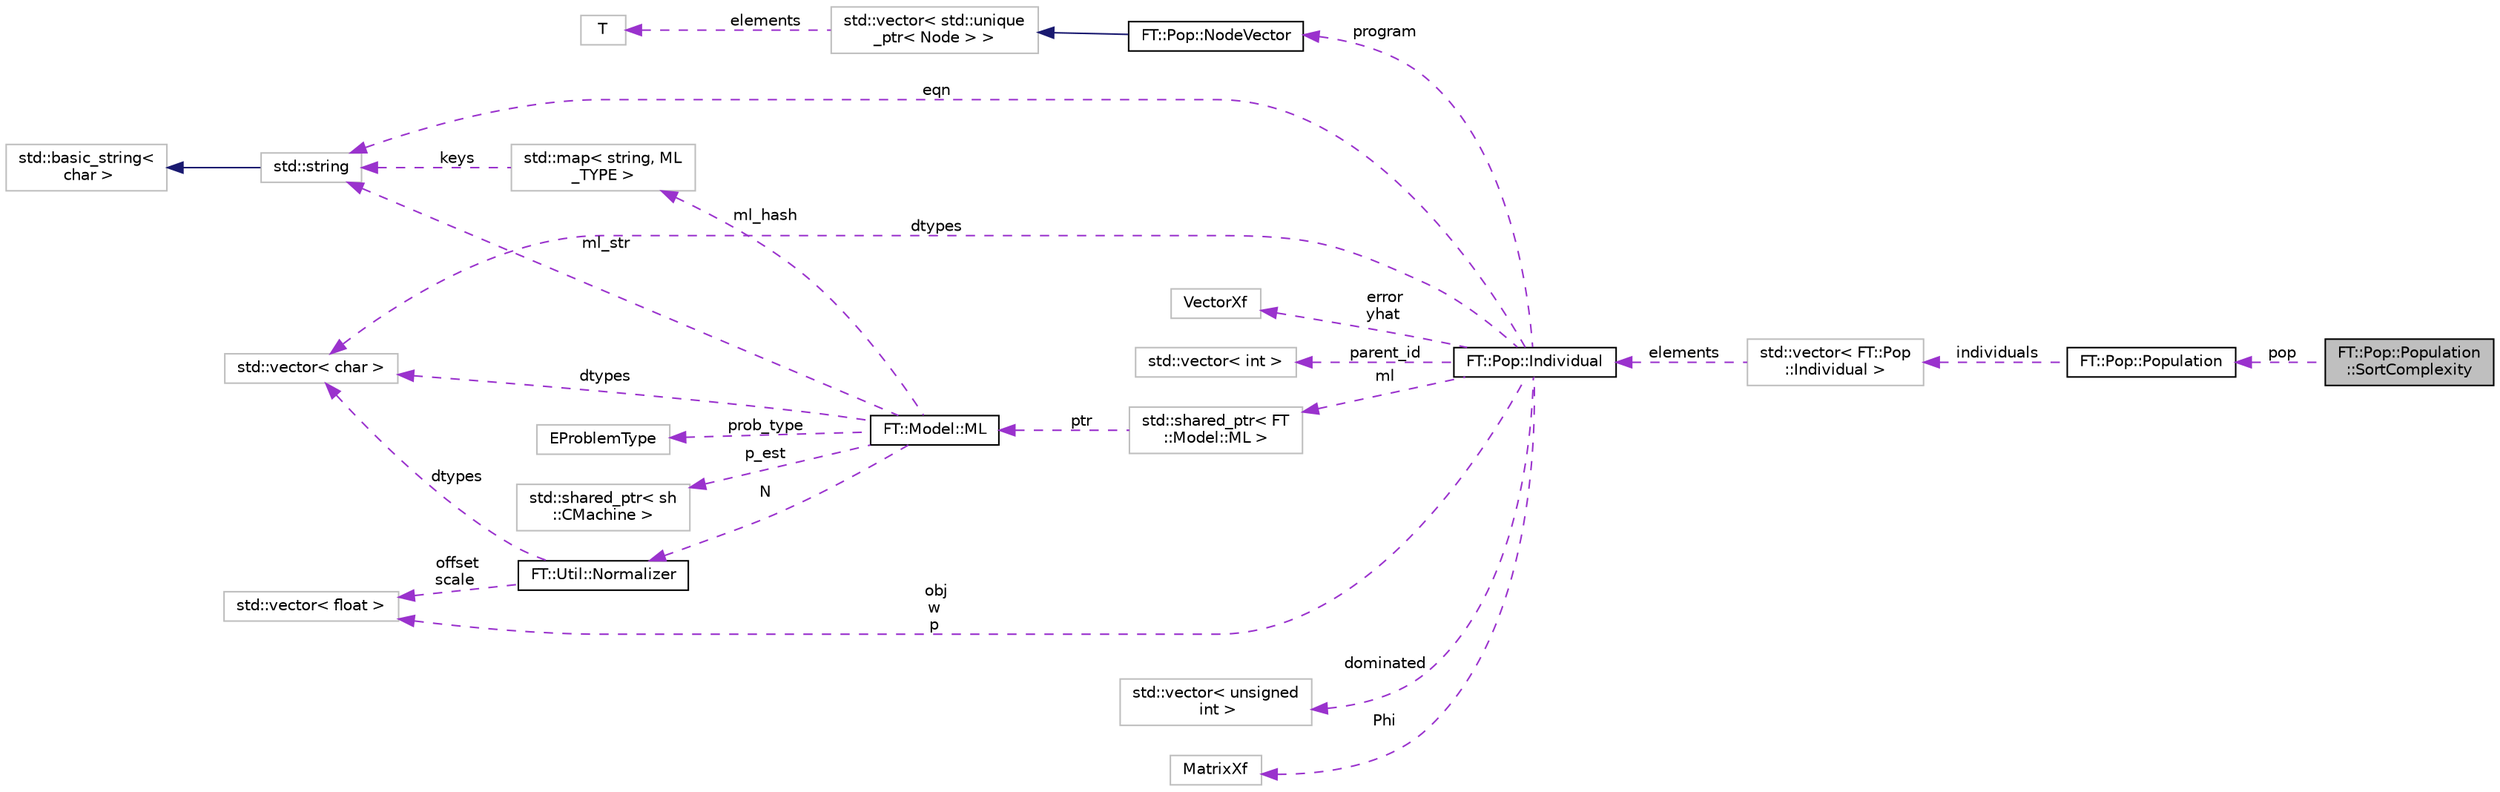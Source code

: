 digraph "FT::Pop::Population::SortComplexity"
{
 // LATEX_PDF_SIZE
  edge [fontname="Helvetica",fontsize="10",labelfontname="Helvetica",labelfontsize="10"];
  node [fontname="Helvetica",fontsize="10",shape=record];
  rankdir="LR";
  Node1 [label="FT::Pop::Population\l::SortComplexity",height=0.2,width=0.4,color="black", fillcolor="grey75", style="filled", fontcolor="black",tooltip="Sort population in increasing complexity."];
  Node2 -> Node1 [dir="back",color="darkorchid3",fontsize="10",style="dashed",label=" pop" ,fontname="Helvetica"];
  Node2 [label="FT::Pop::Population",height=0.2,width=0.4,color="black", fillcolor="white", style="filled",URL="$d6/d5f/structFT_1_1Pop_1_1Population.html",tooltip="Defines a population of programs and functions for constructing them."];
  Node3 -> Node2 [dir="back",color="darkorchid3",fontsize="10",style="dashed",label=" individuals" ,fontname="Helvetica"];
  Node3 [label="std::vector\< FT::Pop\l::Individual \>",height=0.2,width=0.4,color="grey75", fillcolor="white", style="filled",tooltip=" "];
  Node4 -> Node3 [dir="back",color="darkorchid3",fontsize="10",style="dashed",label=" elements" ,fontname="Helvetica"];
  Node4 [label="FT::Pop::Individual",height=0.2,width=0.4,color="black", fillcolor="white", style="filled",URL="$da/def/classFT_1_1Pop_1_1Individual.html",tooltip="individual programs in the population"];
  Node5 -> Node4 [dir="back",color="darkorchid3",fontsize="10",style="dashed",label=" program" ,fontname="Helvetica"];
  Node5 [label="FT::Pop::NodeVector",height=0.2,width=0.4,color="black", fillcolor="white", style="filled",URL="$d5/daf/structFT_1_1Pop_1_1NodeVector.html",tooltip="an extension of a vector of unique pointers to nodes"];
  Node6 -> Node5 [dir="back",color="midnightblue",fontsize="10",style="solid",fontname="Helvetica"];
  Node6 [label="std::vector\< std::unique\l_ptr\< Node \> \>",height=0.2,width=0.4,color="grey75", fillcolor="white", style="filled",tooltip="STL class."];
  Node7 -> Node6 [dir="back",color="darkorchid3",fontsize="10",style="dashed",label=" elements" ,fontname="Helvetica"];
  Node7 [label="T",height=0.2,width=0.4,color="grey75", fillcolor="white", style="filled",tooltip=" "];
  Node8 -> Node4 [dir="back",color="darkorchid3",fontsize="10",style="dashed",label=" dtypes" ,fontname="Helvetica"];
  Node8 [label="std::vector\< char \>",height=0.2,width=0.4,color="grey75", fillcolor="white", style="filled",tooltip=" "];
  Node9 -> Node4 [dir="back",color="darkorchid3",fontsize="10",style="dashed",label=" eqn" ,fontname="Helvetica"];
  Node9 [label="std::string",height=0.2,width=0.4,color="grey75", fillcolor="white", style="filled",tooltip="STL class."];
  Node10 -> Node9 [dir="back",color="midnightblue",fontsize="10",style="solid",fontname="Helvetica"];
  Node10 [label="std::basic_string\<\l char \>",height=0.2,width=0.4,color="grey75", fillcolor="white", style="filled",tooltip="STL class."];
  Node11 -> Node4 [dir="back",color="darkorchid3",fontsize="10",style="dashed",label=" error\nyhat" ,fontname="Helvetica"];
  Node11 [label="VectorXf",height=0.2,width=0.4,color="grey75", fillcolor="white", style="filled",tooltip=" "];
  Node12 -> Node4 [dir="back",color="darkorchid3",fontsize="10",style="dashed",label=" parent_id" ,fontname="Helvetica"];
  Node12 [label="std::vector\< int \>",height=0.2,width=0.4,color="grey75", fillcolor="white", style="filled",tooltip=" "];
  Node13 -> Node4 [dir="back",color="darkorchid3",fontsize="10",style="dashed",label=" obj\nw\np" ,fontname="Helvetica"];
  Node13 [label="std::vector\< float \>",height=0.2,width=0.4,color="grey75", fillcolor="white", style="filled",tooltip=" "];
  Node14 -> Node4 [dir="back",color="darkorchid3",fontsize="10",style="dashed",label=" ml" ,fontname="Helvetica"];
  Node14 [label="std::shared_ptr\< FT\l::Model::ML \>",height=0.2,width=0.4,color="grey75", fillcolor="white", style="filled",tooltip=" "];
  Node15 -> Node14 [dir="back",color="darkorchid3",fontsize="10",style="dashed",label=" ptr" ,fontname="Helvetica"];
  Node15 [label="FT::Model::ML",height=0.2,width=0.4,color="black", fillcolor="white", style="filled",URL="$dd/d6f/classFT_1_1Model_1_1ML.html",tooltip="class that specifies the machine learning algorithm to pair with Feat."];
  Node8 -> Node15 [dir="back",color="darkorchid3",fontsize="10",style="dashed",label=" dtypes" ,fontname="Helvetica"];
  Node16 -> Node15 [dir="back",color="darkorchid3",fontsize="10",style="dashed",label=" N" ,fontname="Helvetica"];
  Node16 [label="FT::Util::Normalizer",height=0.2,width=0.4,color="black", fillcolor="white", style="filled",URL="$dd/d51/structFT_1_1Util_1_1Normalizer.html",tooltip="normalizes a matrix to unit variance, 0 mean centered."];
  Node8 -> Node16 [dir="back",color="darkorchid3",fontsize="10",style="dashed",label=" dtypes" ,fontname="Helvetica"];
  Node13 -> Node16 [dir="back",color="darkorchid3",fontsize="10",style="dashed",label=" offset\nscale" ,fontname="Helvetica"];
  Node17 -> Node15 [dir="back",color="darkorchid3",fontsize="10",style="dashed",label=" prob_type" ,fontname="Helvetica"];
  Node17 [label="EProblemType",height=0.2,width=0.4,color="grey75", fillcolor="white", style="filled",tooltip=" "];
  Node18 -> Node15 [dir="back",color="darkorchid3",fontsize="10",style="dashed",label=" p_est" ,fontname="Helvetica"];
  Node18 [label="std::shared_ptr\< sh\l::CMachine \>",height=0.2,width=0.4,color="grey75", fillcolor="white", style="filled",tooltip=" "];
  Node9 -> Node15 [dir="back",color="darkorchid3",fontsize="10",style="dashed",label=" ml_str" ,fontname="Helvetica"];
  Node19 -> Node15 [dir="back",color="darkorchid3",fontsize="10",style="dashed",label=" ml_hash" ,fontname="Helvetica"];
  Node19 [label="std::map\< string, ML\l_TYPE \>",height=0.2,width=0.4,color="grey75", fillcolor="white", style="filled",tooltip=" "];
  Node9 -> Node19 [dir="back",color="darkorchid3",fontsize="10",style="dashed",label=" keys" ,fontname="Helvetica"];
  Node20 -> Node4 [dir="back",color="darkorchid3",fontsize="10",style="dashed",label=" dominated" ,fontname="Helvetica"];
  Node20 [label="std::vector\< unsigned\l int \>",height=0.2,width=0.4,color="grey75", fillcolor="white", style="filled",tooltip=" "];
  Node21 -> Node4 [dir="back",color="darkorchid3",fontsize="10",style="dashed",label=" Phi" ,fontname="Helvetica"];
  Node21 [label="MatrixXf",height=0.2,width=0.4,color="grey75", fillcolor="white", style="filled",tooltip=" "];
}
